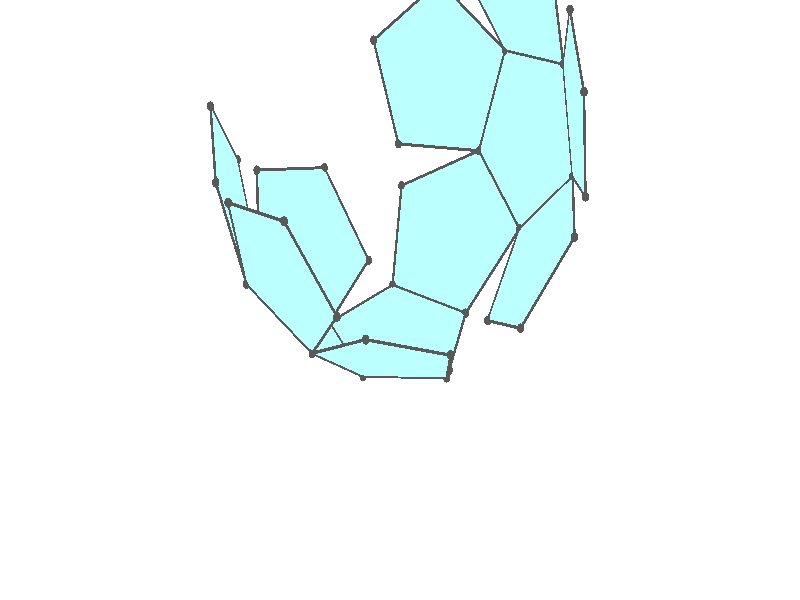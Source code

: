 #version 3.7;
global_settings{assumed_gamma 1.0}
camera{perspective location <18.750000000000000000000000, 10.825317547305481014063844, 12.499999999999996447286321> right <0.133333333333333331482962, -0.230940107675850353485814, -0.000000000000000000000000> up <-0.064951905283832905846353, -0.037499999999999998612221, 0.129903810567665811692706> direction <0.750000000000000111022302, 0.433012701892219298294151, 0.499999999999999944488849> sky <-0.433012701892219298294151, -0.249999999999999944488849, 0.866025403784438707610605> look_at <18.000000000000000000000000, 10.392304845413262270881205, 11.999999999999996447286321>}
light_source{<18.750000000000000000000000, 10.825317547305481014063844, 12.499999999999996447286321> rgb<1.0,1.0,1.0>}
background{rgb<1,1,1>}
union{union{object{union{sphere{<0.187592474085079868872938, 0.577350269189625620036566, -0.239250598670508907162002>,0.029999999999999998889777}sphere{<-0.491123473188422809965203, 0.356822089773089878850243, -0.239250598670508907162002>,0.029999999999999998889777}sphere{<-0.491123473188422865476355, -0.356822089773089767827940, -0.239250598670508907162002>,0.029999999999999998889777}sphere{<0.187592474085079730095060, -0.577350269189625620036566, -0.239250598670508907162002>,0.029999999999999998889777}sphere{<0.607061998206686048717984, -0.000000000000000148687307, -0.239250598670508907162002>,0.029999999999999998889777}} pigment{rgb<0.1,0.1,0.1>}}object{union{cylinder{<0.187592474085079868872938, 0.577350269189625620036566, -0.239250598670508907162002>,<-0.491123473188422809965203, 0.356822089773089878850243, -0.239250598670508907162002>,0.010000000000000000208167}cylinder{<-0.491123473188422809965203, 0.356822089773089878850243, -0.239250598670508907162002>,<-0.491123473188422865476355, -0.356822089773089767827940, -0.239250598670508907162002>,0.010000000000000000208167}cylinder{<-0.491123473188422865476355, -0.356822089773089767827940, -0.239250598670508907162002>,<0.187592474085079730095060, -0.577350269189625620036566, -0.239250598670508907162002>,0.010000000000000000208167}cylinder{<0.187592474085079730095060, -0.577350269189625620036566, -0.239250598670508907162002>,<0.607061998206686048717984, -0.000000000000000148687307, -0.239250598670508907162002>,0.010000000000000000208167}cylinder{<0.607061998206686048717984, -0.000000000000000148687307, -0.239250598670508907162002>,<0.187592474085079868872938, 0.577350269189625620036566, -0.239250598670508907162002>,0.010000000000000000208167}} pigment{rgb<0.1,0.1,0.1>}}object{polygon{5.000000000000000000000000,<0.187592474085079868872938, 0.577350269189625620036566, -0.239250598670508907162002>,<-0.491123473188422809965203, 0.356822089773089878850243, -0.239250598670508907162002>,<-0.491123473188422865476355, -0.356822089773089767827940, -0.239250598670508907162002>,<0.187592474085079730095060, -0.577350269189625620036566, -0.239250598670508907162002>,<0.607061998206686048717984, -0.000000000000000148687307, -0.239250598670508907162002>} pigment{rgbft<0.5,1.0,1.0,0.1,0.1>}}}union{object{union{sphere{<1.171250280002329446915610, -0.137318959813700403049808, 0.175626613237186202098883>,0.029999999999999998889777}sphere{<1.100468290084834155351245, -0.799537013467973123326260, 0.432034831353934278830309>,0.029999999999999998889777}sphere{<0.492534332728826518277288, -1.071491318776415013758196, 0.175626613237186091076580>,0.029999999999999998889777}sphere{<0.187592474085079730095060, -0.577350269189625397991961, -0.239250598670508907162002>,0.029999999999999998889777}sphere{<0.607061998206685826673379, -0.000000000000000388578059, -0.239250598670508907162002>,0.029999999999999998889777}} pigment{rgb<0.1,0.1,0.1>}}object{union{cylinder{<1.171250280002329446915610, -0.137318959813700403049808, 0.175626613237186202098883>,<1.100468290084834155351245, -0.799537013467973123326260, 0.432034831353934278830309>,0.010000000000000000208167}cylinder{<1.100468290084834155351245, -0.799537013467973123326260, 0.432034831353934278830309>,<0.492534332728826518277288, -1.071491318776415013758196, 0.175626613237186091076580>,0.010000000000000000208167}cylinder{<0.492534332728826518277288, -1.071491318776415013758196, 0.175626613237186091076580>,<0.187592474085079730095060, -0.577350269189625397991961, -0.239250598670508907162002>,0.010000000000000000208167}cylinder{<0.187592474085079730095060, -0.577350269189625397991961, -0.239250598670508907162002>,<0.607061998206685826673379, -0.000000000000000388578059, -0.239250598670508907162002>,0.010000000000000000208167}cylinder{<0.607061998206685826673379, -0.000000000000000388578059, -0.239250598670508907162002>,<1.171250280002329446915610, -0.137318959813700403049808, 0.175626613237186202098883>,0.010000000000000000208167}} pigment{rgb<0.1,0.1,0.1>}}object{polygon{5.000000000000000000000000,<1.171250280002329446915610, -0.137318959813700403049808, 0.175626613237186202098883>,<1.100468290084834155351245, -0.799537013467973123326260, 0.432034831353934278830309>,<0.492534332728826518277288, -1.071491318776415013758196, 0.175626613237186091076580>,<0.187592474085079730095060, -0.577350269189625397991961, -0.239250598670508907162002>,<0.607061998206685826673379, -0.000000000000000388578059, -0.239250598670508907162002>} pigment{rgbft<0.5,1.0,1.0,0.1,0.1>}}}union{object{union{sphere{<1.171250280002329446915610, -0.137318959813700292027505, 0.175626613237186424143488>,0.029999999999999998889777}sphere{<1.100468290084834377395850, -0.799537013467973345370865, 0.432034831353934611897216>,0.029999999999999998889777}sphere{<1.337250594154781646594188, -0.801833858324592529953634, 1.105248675524693302563151>,0.029999999999999998889777}sphere{<1.554372095922016860924941, -0.141035332858595541249969, 1.264909494802449518857657>,0.029999999999999998889777}sphere{<1.451778259632641177034884, 0.269657460451822650338016, 0.690371463616998637391475>,0.029999999999999998889777}} pigment{rgb<0.1,0.1,0.1>}}object{union{cylinder{<1.171250280002329446915610, -0.137318959813700292027505, 0.175626613237186424143488>,<1.100468290084834377395850, -0.799537013467973345370865, 0.432034831353934611897216>,0.010000000000000000208167}cylinder{<1.100468290084834377395850, -0.799537013467973345370865, 0.432034831353934611897216>,<1.337250594154781646594188, -0.801833858324592529953634, 1.105248675524693302563151>,0.010000000000000000208167}cylinder{<1.337250594154781646594188, -0.801833858324592529953634, 1.105248675524693302563151>,<1.554372095922016860924941, -0.141035332858595541249969, 1.264909494802449518857657>,0.010000000000000000208167}cylinder{<1.554372095922016860924941, -0.141035332858595541249969, 1.264909494802449518857657>,<1.451778259632641177034884, 0.269657460451822650338016, 0.690371463616998637391475>,0.010000000000000000208167}cylinder{<1.451778259632641177034884, 0.269657460451822650338016, 0.690371463616998637391475>,<1.171250280002329446915610, -0.137318959813700292027505, 0.175626613237186424143488>,0.010000000000000000208167}} pigment{rgb<0.1,0.1,0.1>}}object{polygon{5.000000000000000000000000,<1.171250280002329446915610, -0.137318959813700292027505, 0.175626613237186424143488>,<1.100468290084834377395850, -0.799537013467973345370865, 0.432034831353934611897216>,<1.337250594154781646594188, -0.801833858324592529953634, 1.105248675524693302563151>,<1.554372095922016860924941, -0.141035332858595541249969, 1.264909494802449518857657>,<1.451778259632641177034884, 0.269657460451822650338016, 0.690371463616998637391475>} pigment{rgbft<0.5,1.0,1.0,0.1,0.1>}}}union{object{union{sphere{<1.175822475277510603675069, -1.024020602602939478131816, 1.105248675524693080518546>,0.029999999999999998889777}sphere{<1.100468290084834377395850, -0.799537013467973123326260, 0.432034831353934278830309>,0.029999999999999998889777}sphere{<0.492534332728826573788439, -1.071491318776415013758196, 0.175626613237185980054278>,0.029999999999999998889777}sphere{<0.192164669360260831343368, -1.464051911978864417562818, 0.690371463616997860235358>,0.029999999999999998889777}sphere{<0.614459965565130605824606, -1.434713395913357336652894, 1.264909494802449074768447>,0.029999999999999998889777}} pigment{rgb<0.1,0.1,0.1>}}object{union{cylinder{<1.175822475277510603675069, -1.024020602602939478131816, 1.105248675524693080518546>,<1.100468290084834377395850, -0.799537013467973123326260, 0.432034831353934278830309>,0.010000000000000000208167}cylinder{<1.100468290084834377395850, -0.799537013467973123326260, 0.432034831353934278830309>,<0.492534332728826573788439, -1.071491318776415013758196, 0.175626613237185980054278>,0.010000000000000000208167}cylinder{<0.492534332728826573788439, -1.071491318776415013758196, 0.175626613237185980054278>,<0.192164669360260831343368, -1.464051911978864417562818, 0.690371463616997860235358>,0.010000000000000000208167}cylinder{<0.192164669360260831343368, -1.464051911978864417562818, 0.690371463616997860235358>,<0.614459965565130605824606, -1.434713395913357336652894, 1.264909494802449074768447>,0.010000000000000000208167}cylinder{<0.614459965565130605824606, -1.434713395913357336652894, 1.264909494802449074768447>,<1.175822475277510603675069, -1.024020602602939478131816, 1.105248675524693080518546>,0.010000000000000000208167}} pigment{rgb<0.1,0.1,0.1>}}object{polygon{5.000000000000000000000000,<1.175822475277510603675069, -1.024020602602939478131816, 1.105248675524693080518546>,<1.100468290084834377395850, -0.799537013467973123326260, 0.432034831353934278830309>,<0.492534332728826573788439, -1.071491318776415013758196, 0.175626613237185980054278>,<0.192164669360260831343368, -1.464051911978864417562818, 0.690371463616997860235358>,<0.614459965565130605824606, -1.434713395913357336652894, 1.264909494802449074768447>} pigment{rgbft<0.5,1.0,1.0,0.1,0.1>}}}union{object{union{sphere{<-0.649725819982429841914495, -1.127020587175554755532403, 0.335287432514941974304179>,0.029999999999999998889777}sphere{<-0.024956832406973522564542, -1.411206257898681482032543, 0.530710644339241754963155>,0.029999999999999998889777}sphere{<0.492534332728826740321892, -1.071491318776415013758196, 0.175626613237186063321005>,0.029999999999999998889777}sphere{<0.187592474085079757850636, -0.577350269189625286969658, -0.239250598670508962673154>,0.029999999999999998889777}sphere{<-0.518363124285121990020286, -0.611669244430708913817796, -0.140574785685201486540308>,0.029999999999999998889777}} pigment{rgb<0.1,0.1,0.1>}}object{union{cylinder{<-0.649725819982429841914495, -1.127020587175554755532403, 0.335287432514941974304179>,<-0.024956832406973522564542, -1.411206257898681482032543, 0.530710644339241754963155>,0.010000000000000000208167}cylinder{<-0.024956832406973522564542, -1.411206257898681482032543, 0.530710644339241754963155>,<0.492534332728826740321892, -1.071491318776415013758196, 0.175626613237186063321005>,0.010000000000000000208167}cylinder{<0.492534332728826740321892, -1.071491318776415013758196, 0.175626613237186063321005>,<0.187592474085079757850636, -0.577350269189625286969658, -0.239250598670508962673154>,0.010000000000000000208167}cylinder{<0.187592474085079757850636, -0.577350269189625286969658, -0.239250598670508962673154>,<-0.518363124285121990020286, -0.611669244430708913817796, -0.140574785685201486540308>,0.010000000000000000208167}cylinder{<-0.518363124285121990020286, -0.611669244430708913817796, -0.140574785685201486540308>,<-0.649725819982429841914495, -1.127020587175554755532403, 0.335287432514941974304179>,0.010000000000000000208167}} pigment{rgb<0.1,0.1,0.1>}}object{polygon{5.000000000000000000000000,<-0.649725819982429841914495, -1.127020587175554755532403, 0.335287432514941974304179>,<-0.024956832406973522564542, -1.411206257898681482032543, 0.530710644339241754963155>,<0.492534332728826740321892, -1.071491318776415013758196, 0.175626613237186063321005>,<0.187592474085079757850636, -0.577350269189625286969658, -0.239250598670508962673154>,<-0.518363124285121990020286, -0.611669244430708913817796, -0.140574785685201486540308>} pigment{rgbft<0.5,1.0,1.0,0.1,0.1>}}}union{object{union{sphere{<1.171250280002329446915610, -0.137318959813700486316534, 0.175626613237186174343307>,0.029999999999999998889777}sphere{<1.334424822071518246247024, 0.459822074345705100739679, 0.530710644339241977007759>,0.029999999999999998889777}sphere{<0.871083953373333108594068, 0.966194489347179330529514, 0.335287432514942085326481>,0.029999999999999998889777}sphere{<0.421549006071763598946234, 0.682008818624052270962466, -0.140574785685201375518005>,0.029999999999999998889777}sphere{<0.607061998206685715651076, -0.000000000000000388578059, -0.239250598670509018184305>,0.029999999999999998889777}} pigment{rgb<0.1,0.1,0.1>}}object{union{cylinder{<1.171250280002329446915610, -0.137318959813700486316534, 0.175626613237186174343307>,<1.334424822071518246247024, 0.459822074345705100739679, 0.530710644339241977007759>,0.010000000000000000208167}cylinder{<1.334424822071518246247024, 0.459822074345705100739679, 0.530710644339241977007759>,<0.871083953373333108594068, 0.966194489347179330529514, 0.335287432514942085326481>,0.010000000000000000208167}cylinder{<0.871083953373333108594068, 0.966194489347179330529514, 0.335287432514942085326481>,<0.421549006071763598946234, 0.682008818624052270962466, -0.140574785685201375518005>,0.010000000000000000208167}cylinder{<0.421549006071763598946234, 0.682008818624052270962466, -0.140574785685201375518005>,<0.607061998206685715651076, -0.000000000000000388578059, -0.239250598670509018184305>,0.010000000000000000208167}cylinder{<0.607061998206685715651076, -0.000000000000000388578059, -0.239250598670509018184305>,<1.171250280002329446915610, -0.137318959813700486316534, 0.175626613237186174343307>,0.010000000000000000208167}} pigment{rgb<0.1,0.1,0.1>}}object{polygon{5.000000000000000000000000,<1.171250280002329446915610, -0.137318959813700486316534, 0.175626613237186174343307>,<1.334424822071518246247024, 0.459822074345705100739679, 0.530710644339241977007759>,<0.871083953373333108594068, 0.966194489347179330529514, 0.335287432514942085326481>,<0.421549006071763598946234, 0.682008818624052270962466, -0.140574785685201375518005>,<0.607061998206685715651076, -0.000000000000000388578059, -0.239250598670509018184305>} pigment{rgbft<0.5,1.0,1.0,0.1,0.1>}}}union{object{union{sphere{<-1.028275440626936099164368, 0.577350269189625620036566, 0.175626613237186229854458>,0.029999999999999998889777}sphere{<-0.491123473188422865476355, 0.356822089773089878850243, -0.239250598670508851650851>,0.029999999999999998889777}sphere{<-0.491123473188422754454052, -0.356822089773089767827940, -0.239250598670508962673154>,0.029999999999999998889777}sphere{<-1.028275440626935877119763, -0.577350269189625620036566, 0.175626613237186146587732>,0.029999999999999998889777}sphere{<-1.360253613627814051056930, -0.000000000000000148687307, 0.432034831353934389852611>,0.029999999999999998889777}} pigment{rgb<0.1,0.1,0.1>}}object{union{cylinder{<-1.028275440626936099164368, 0.577350269189625620036566, 0.175626613237186229854458>,<-0.491123473188422865476355, 0.356822089773089878850243, -0.239250598670508851650851>,0.010000000000000000208167}cylinder{<-0.491123473188422865476355, 0.356822089773089878850243, -0.239250598670508851650851>,<-0.491123473188422754454052, -0.356822089773089767827940, -0.239250598670508962673154>,0.010000000000000000208167}cylinder{<-0.491123473188422754454052, -0.356822089773089767827940, -0.239250598670508962673154>,<-1.028275440626935877119763, -0.577350269189625620036566, 0.175626613237186146587732>,0.010000000000000000208167}cylinder{<-1.028275440626935877119763, -0.577350269189625620036566, 0.175626613237186146587732>,<-1.360253613627814051056930, -0.000000000000000148687307, 0.432034831353934389852611>,0.010000000000000000208167}cylinder{<-1.360253613627814051056930, -0.000000000000000148687307, 0.432034831353934389852611>,<-1.028275440626936099164368, 0.577350269189625620036566, 0.175626613237186229854458>,0.010000000000000000208167}} pigment{rgb<0.1,0.1,0.1>}}object{polygon{5.000000000000000000000000,<-1.028275440626936099164368, 0.577350269189625620036566, 0.175626613237186229854458>,<-0.491123473188422865476355, 0.356822089773089878850243, -0.239250598670508851650851>,<-0.491123473188422754454052, -0.356822089773089767827940, -0.239250598670508962673154>,<-1.028275440626935877119763, -0.577350269189625620036566, 0.175626613237186146587732>,<-1.360253613627814051056930, -0.000000000000000148687307, 0.432034831353934389852611>} pigment{rgbft<0.5,1.0,1.0,0.1,0.1>}}}union{object{union{sphere{<-1.028275440626936099164368, 0.577350269189625731058868, 0.175626613237186424143488>,0.029999999999999998889777}sphere{<-1.016012605682669267537221, 1.071491318776415013758196, 0.690371463616998970458383>,0.029999999999999998889777}sphere{<-1.340411929889560038731133, 0.799537013467972457192445, 1.264909494802450184991471>,0.029999999999999998889777}sphere{<-1.553164573121181835091420, 0.137318959813699459360237, 1.105248675524693746652360>,0.029999999999999998889777}sphere{<-1.360253613627814051056930, -0.000000000000000111022302, 0.432034831353934389852611>,0.029999999999999998889777}} pigment{rgb<0.1,0.1,0.1>}}object{union{cylinder{<-1.028275440626936099164368, 0.577350269189625731058868, 0.175626613237186424143488>,<-1.016012605682669267537221, 1.071491318776415013758196, 0.690371463616998970458383>,0.010000000000000000208167}cylinder{<-1.016012605682669267537221, 1.071491318776415013758196, 0.690371463616998970458383>,<-1.340411929889560038731133, 0.799537013467972457192445, 1.264909494802450184991471>,0.010000000000000000208167}cylinder{<-1.340411929889560038731133, 0.799537013467972457192445, 1.264909494802450184991471>,<-1.553164573121181835091420, 0.137318959813699459360237, 1.105248675524693746652360>,0.010000000000000000208167}cylinder{<-1.553164573121181835091420, 0.137318959813699459360237, 1.105248675524693746652360>,<-1.360253613627814051056930, -0.000000000000000111022302, 0.432034831353934389852611>,0.010000000000000000208167}cylinder{<-1.360253613627814051056930, -0.000000000000000111022302, 0.432034831353934389852611>,<-1.028275440626936099164368, 0.577350269189625731058868, 0.175626613237186424143488>,0.010000000000000000208167}} pigment{rgb<0.1,0.1,0.1>}}object{polygon{5.000000000000000000000000,<-1.028275440626936099164368, 0.577350269189625731058868, 0.175626613237186424143488>,<-1.016012605682669267537221, 1.071491318776415013758196, 0.690371463616998970458383>,<-1.340411929889560038731133, 0.799537013467972457192445, 1.264909494802450184991471>,<-1.553164573121181835091420, 0.137318959813699459360237, 1.105248675524693746652360>,<-1.360253613627814051056930, -0.000000000000000111022302, 0.432034831353934389852611>} pigment{rgbft<0.5,1.0,1.0,0.1,0.1>}}}union{object{union{sphere{<-1.028275440626936099164368, 0.577350269189625842081171, 0.175626613237186313121185>,0.029999999999999998889777}sphere{<-1.016012605682669267537221, 1.071491318776415013758196, 0.690371463616998859436080>,0.029999999999999998889777}sphere{<-0.389406332454892201155872, 1.411206257898682370210963, 0.655067731677012266011673>,0.029999999999999998889777}sphere{<-0.014405192980489256449061, 1.127020587175555643710823, 0.118503975028572794414572>,0.029999999999999998889777}sphere{<-0.409248016193145547347854, 0.611669244430710246085425, -0.177806931771503973216397>,0.029999999999999998889777}} pigment{rgb<0.1,0.1,0.1>}}object{union{cylinder{<-1.028275440626936099164368, 0.577350269189625842081171, 0.175626613237186313121185>,<-1.016012605682669267537221, 1.071491318776415013758196, 0.690371463616998859436080>,0.010000000000000000208167}cylinder{<-1.016012605682669267537221, 1.071491318776415013758196, 0.690371463616998859436080>,<-0.389406332454892201155872, 1.411206257898682370210963, 0.655067731677012266011673>,0.010000000000000000208167}cylinder{<-0.389406332454892201155872, 1.411206257898682370210963, 0.655067731677012266011673>,<-0.014405192980489256449061, 1.127020587175555643710823, 0.118503975028572794414572>,0.010000000000000000208167}cylinder{<-0.014405192980489256449061, 1.127020587175555643710823, 0.118503975028572794414572>,<-0.409248016193145547347854, 0.611669244430710246085425, -0.177806931771503973216397>,0.010000000000000000208167}cylinder{<-0.409248016193145547347854, 0.611669244430710246085425, -0.177806931771503973216397>,<-1.028275440626936099164368, 0.577350269189625842081171, 0.175626613237186313121185>,0.010000000000000000208167}} pigment{rgb<0.1,0.1,0.1>}}object{polygon{5.000000000000000000000000,<-1.028275440626936099164368, 0.577350269189625842081171, 0.175626613237186313121185>,<-1.016012605682669267537221, 1.071491318776415013758196, 0.690371463616998859436080>,<-0.389406332454892201155872, 1.411206257898682370210963, 0.655067731677012266011673>,<-0.014405192980489256449061, 1.127020587175555643710823, 0.118503975028572794414572>,<-0.409248016193145547347854, 0.611669244430710246085425, -0.177806931771503973216397>} pigment{rgbft<0.5,1.0,1.0,0.1,0.1>}}}union{object{union{sphere{<-0.463645941082087342799412, 1.464051911978864417562818, 0.914146492390784937143167>,0.029999999999999998889777}sphere{<-1.016012605682669267537221, 1.071491318776415013758196, 0.690371463616998748413778>,0.029999999999999998889777}sphere{<-1.340411929889560038731133, 0.799537013467972568214748, 1.264909494802449962946866>,0.029999999999999998889777}sphere{<-0.988535073576332634637254, 1.024020602602938367908791, 1.843768554678292481696644>,0.029999999999999998889777}sphere{<-0.446663892313404864431448, 1.434713395913356670519079, 1.626985097191922413628618>,0.029999999999999998889777}} pigment{rgb<0.1,0.1,0.1>}}object{union{cylinder{<-0.463645941082087342799412, 1.464051911978864417562818, 0.914146492390784937143167>,<-1.016012605682669267537221, 1.071491318776415013758196, 0.690371463616998748413778>,0.010000000000000000208167}cylinder{<-1.016012605682669267537221, 1.071491318776415013758196, 0.690371463616998748413778>,<-1.340411929889560038731133, 0.799537013467972568214748, 1.264909494802449962946866>,0.010000000000000000208167}cylinder{<-1.340411929889560038731133, 0.799537013467972568214748, 1.264909494802449962946866>,<-0.988535073576332634637254, 1.024020602602938367908791, 1.843768554678292481696644>,0.010000000000000000208167}cylinder{<-0.988535073576332634637254, 1.024020602602938367908791, 1.843768554678292481696644>,<-0.446663892313404864431448, 1.434713395913356670519079, 1.626985097191922413628618>,0.010000000000000000208167}cylinder{<-0.446663892313404864431448, 1.434713395913356670519079, 1.626985097191922413628618>,<-0.463645941082087342799412, 1.464051911978864417562818, 0.914146492390784937143167>,0.010000000000000000208167}} pigment{rgb<0.1,0.1,0.1>}}object{polygon{5.000000000000000000000000,<-0.463645941082087342799412, 1.464051911978864417562818, 0.914146492390784937143167>,<-1.016012605682669267537221, 1.071491318776415013758196, 0.690371463616998748413778>,<-1.340411929889560038731133, 0.799537013467972568214748, 1.264909494802449962946866>,<-0.988535073576332634637254, 1.024020602602938367908791, 1.843768554678292481696644>,<-0.446663892313404864431448, 1.434713395913356670519079, 1.626985097191922413628618>} pigment{rgbft<0.5,1.0,1.0,0.1,0.1>}}}union{object{union{sphere{<-1.190532740641901732203678, 0.141035332858593764893129, 2.201523128377373517139404>,0.029999999999999998889777}sphere{<-1.116293132014706923627045, 0.801833858324590975641399, 1.942444367663600290896397>,0.029999999999999998889777}sphere{<-1.340411929889560038731133, 0.799537013467972235147840, 1.264909494802450184991471>,0.029999999999999998889777}sphere{<-1.553164573121181835091420, 0.137318959813699514871388, 1.105248675524693524607756>,0.029999999999999998889777}sphere{<-1.460534139959851707146754, -0.269657460451824038116797, 1.684107735400535821312928>,0.029999999999999998889777}} pigment{rgb<0.1,0.1,0.1>}}object{union{cylinder{<-1.190532740641901732203678, 0.141035332858593764893129, 2.201523128377373517139404>,<-1.116293132014706923627045, 0.801833858324590975641399, 1.942444367663600290896397>,0.010000000000000000208167}cylinder{<-1.116293132014706923627045, 0.801833858324590975641399, 1.942444367663600290896397>,<-1.340411929889560038731133, 0.799537013467972235147840, 1.264909494802450184991471>,0.010000000000000000208167}cylinder{<-1.340411929889560038731133, 0.799537013467972235147840, 1.264909494802450184991471>,<-1.553164573121181835091420, 0.137318959813699514871388, 1.105248675524693524607756>,0.010000000000000000208167}cylinder{<-1.553164573121181835091420, 0.137318959813699514871388, 1.105248675524693524607756>,<-1.460534139959851707146754, -0.269657460451824038116797, 1.684107735400535821312928>,0.010000000000000000208167}cylinder{<-1.460534139959851707146754, -0.269657460451824038116797, 1.684107735400535821312928>,<-1.190532740641901732203678, 0.141035332858593764893129, 2.201523128377373517139404>,0.010000000000000000208167}} pigment{rgb<0.1,0.1,0.1>}}object{polygon{5.000000000000000000000000,<-1.190532740641901732203678, 0.141035332858593764893129, 2.201523128377373517139404>,<-1.116293132014706923627045, 0.801833858324590975641399, 1.942444367663600290896397>,<-1.340411929889560038731133, 0.799537013467972235147840, 1.264909494802450184991471>,<-1.553164573121181835091420, 0.137318959813699514871388, 1.105248675524693524607756>,<-1.460534139959851707146754, -0.269657460451824038116797, 1.684107735400535821312928>} pigment{rgbft<0.5,1.0,1.0,0.1,0.1>}}}union{object{union{sphere{<-1.153116864521642748186991, -0.682008818624053159140885, 0.396731099413947574383599>,0.029999999999999998889777}sphere{<-1.218010272748237809992133, -0.966194489347180329730236, 1.048126037316079450789630>,0.029999999999999998889777}sphere{<-1.465253353784266909798362, -0.459822074345706155451552, 1.486013980979211002164675>,0.029999999999999998889777}sphere{<-1.553164573121182057136025, 0.137318959813699459360237, 1.105248675524693968696965>,0.029999999999999998889777}sphere{<-1.360253613627814273101535, 0.000000000000000000000000, 0.432034831353934500874914>,0.029999999999999998889777}} pigment{rgb<0.1,0.1,0.1>}}object{union{cylinder{<-1.153116864521642748186991, -0.682008818624053159140885, 0.396731099413947574383599>,<-1.218010272748237809992133, -0.966194489347180329730236, 1.048126037316079450789630>,0.010000000000000000208167}cylinder{<-1.218010272748237809992133, -0.966194489347180329730236, 1.048126037316079450789630>,<-1.465253353784266909798362, -0.459822074345706155451552, 1.486013980979211002164675>,0.010000000000000000208167}cylinder{<-1.465253353784266909798362, -0.459822074345706155451552, 1.486013980979211002164675>,<-1.553164573121182057136025, 0.137318959813699459360237, 1.105248675524693968696965>,0.010000000000000000208167}cylinder{<-1.553164573121182057136025, 0.137318959813699459360237, 1.105248675524693968696965>,<-1.360253613627814273101535, 0.000000000000000000000000, 0.432034831353934500874914>,0.010000000000000000208167}cylinder{<-1.360253613627814273101535, 0.000000000000000000000000, 0.432034831353934500874914>,<-1.153116864521642748186991, -0.682008818624053159140885, 0.396731099413947574383599>,0.010000000000000000208167}} pigment{rgb<0.1,0.1,0.1>}}object{polygon{5.000000000000000000000000,<-1.153116864521642748186991, -0.682008818624053159140885, 0.396731099413947574383599>,<-1.218010272748237809992133, -0.966194489347180329730236, 1.048126037316079450789630>,<-1.465253353784266909798362, -0.459822074345706155451552, 1.486013980979211002164675>,<-1.553164573121182057136025, 0.137318959813699459360237, 1.105248675524693968696965>,<-1.360253613627814273101535, 0.000000000000000000000000, 0.432034831353934500874914>} pigment{rgbft<0.5,1.0,1.0,0.1,0.1>}}}}
